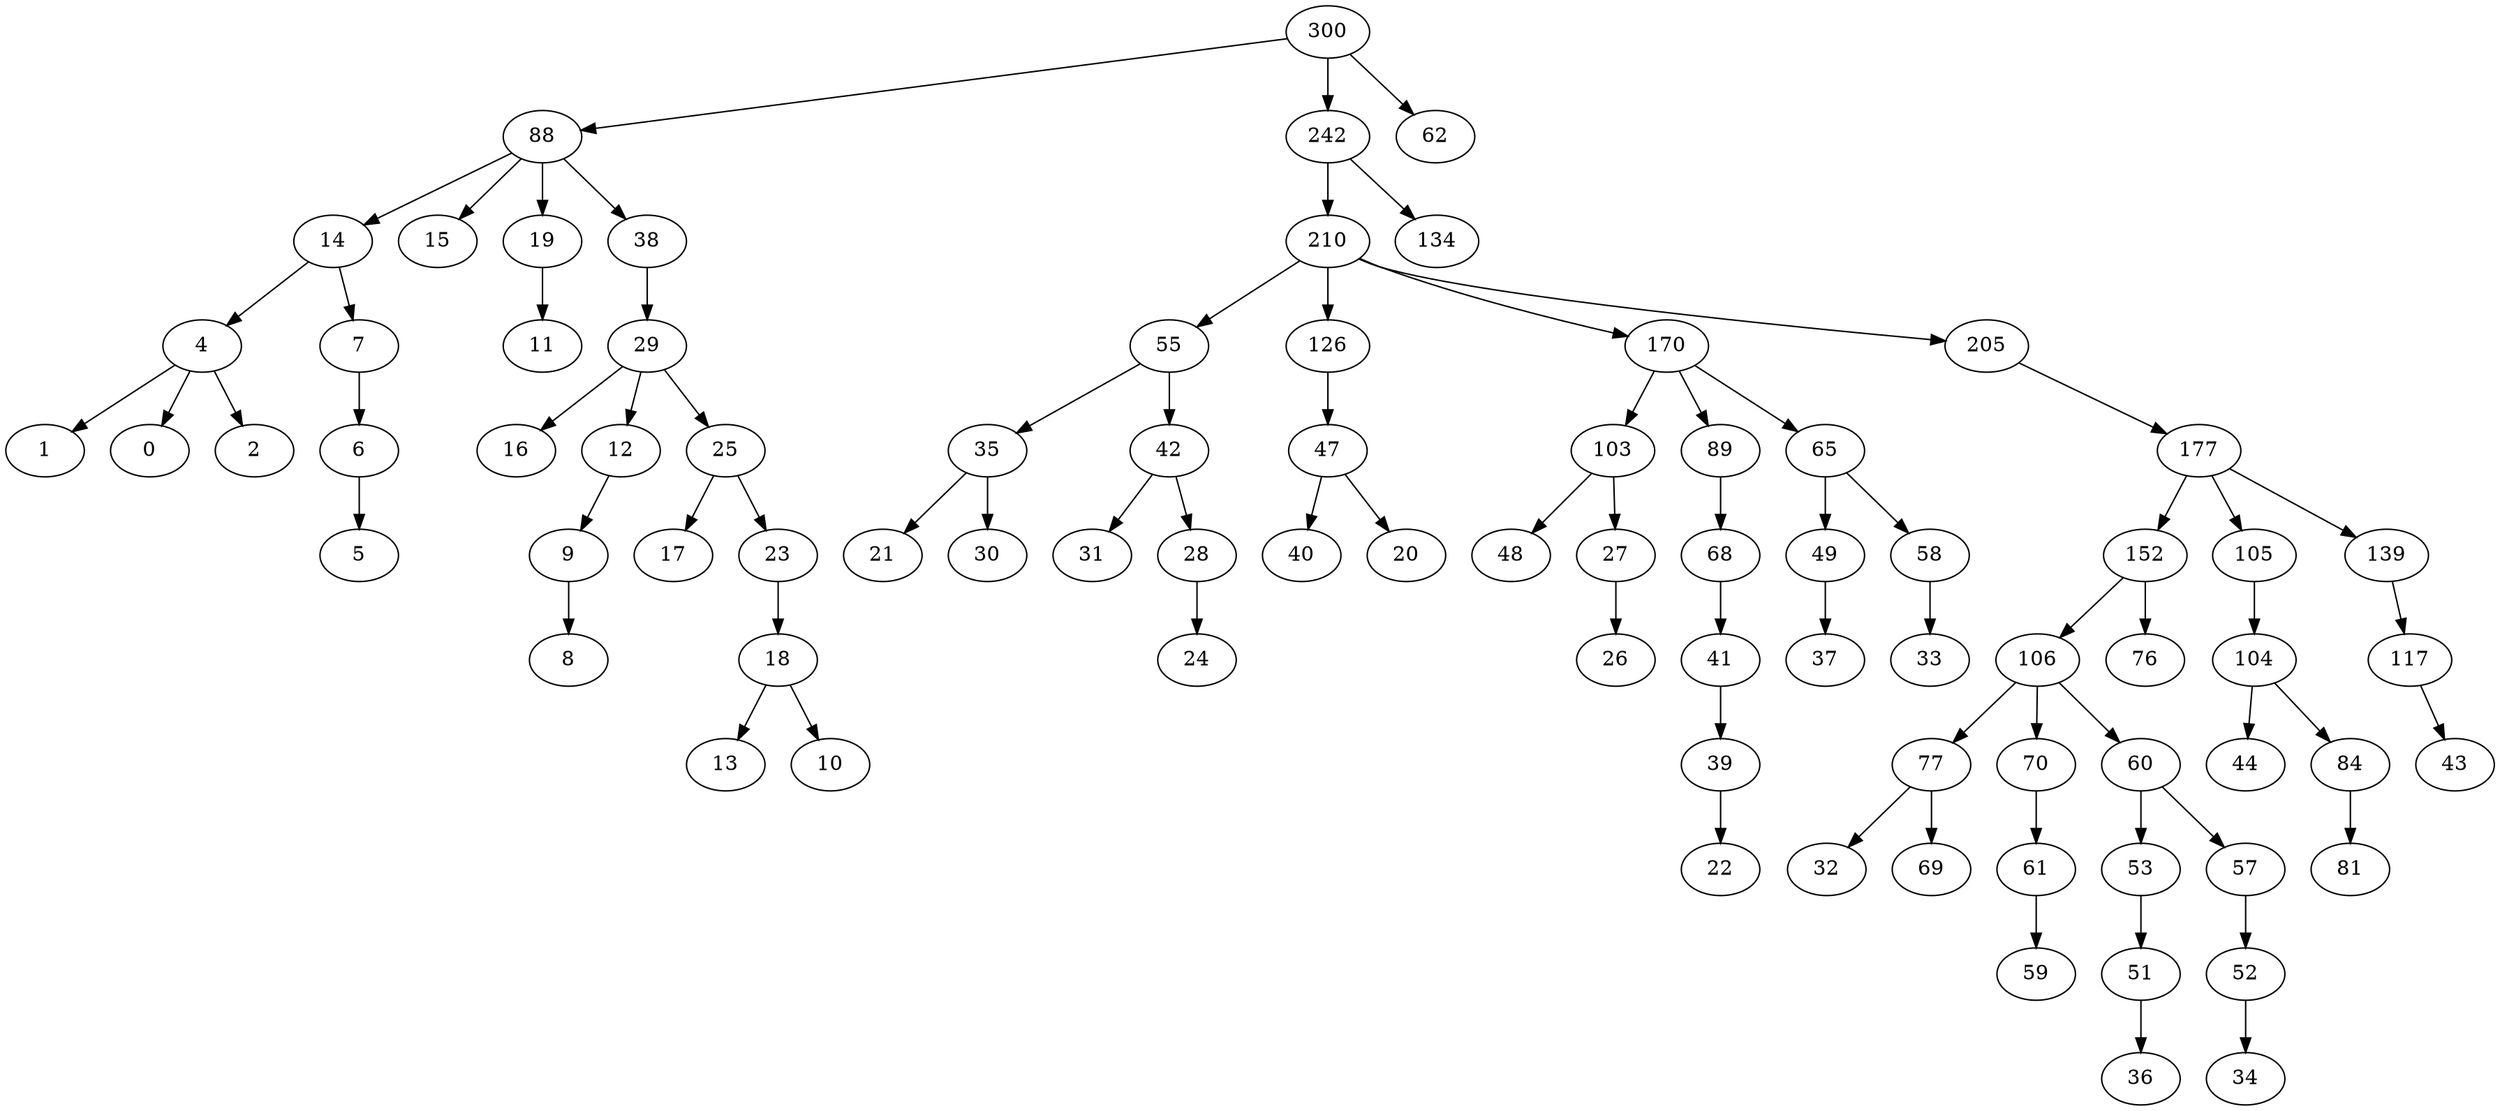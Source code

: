 digraph G {
	4 -> 1;
	4 -> 0;
	4 -> 2;
	14 -> 4;
	14 -> 7;
	6 -> 5;
	7 -> 6;
	88 -> 14;
	88 -> 15;
	88 -> 19;
	88 -> 38;
	19 -> 11;
	29 -> 16;
	29 -> 12;
	29 -> 25;
	9 -> 8;
	12 -> 9;
	25 -> 17;
	25 -> 23;
	18 -> 13;
	18 -> 10;
	23 -> 18;
	38 -> 29;
	300 -> 88;
	300 -> 242;
	300 -> 62;
	35 -> 21;
	35 -> 30;
	55 -> 35;
	55 -> 42;
	42 -> 31;
	42 -> 28;
	28 -> 24;
	210 -> 55;
	210 -> 126;
	210 -> 170;
	210 -> 205;
	47 -> 40;
	47 -> 20;
	126 -> 47;
	103 -> 48;
	103 -> 27;
	27 -> 26;
	170 -> 103;
	170 -> 89;
	170 -> 65;
	39 -> 22;
	41 -> 39;
	68 -> 41;
	89 -> 68;
	49 -> 37;
	65 -> 49;
	65 -> 58;
	58 -> 33;
	77 -> 32;
	77 -> 69;
	106 -> 77;
	106 -> 70;
	106 -> 60;
	61 -> 59;
	70 -> 61;
	51 -> 36;
	53 -> 51;
	60 -> 53;
	60 -> 57;
	52 -> 34;
	57 -> 52;
	152 -> 106;
	152 -> 76;
	177 -> 152;
	177 -> 105;
	177 -> 139;
	104 -> 44;
	104 -> 84;
	84 -> 81;
	105 -> 104;
	117 -> 43;
	139 -> 117;
	205 -> 177;
	242 -> 210;
	242 -> 134;
}